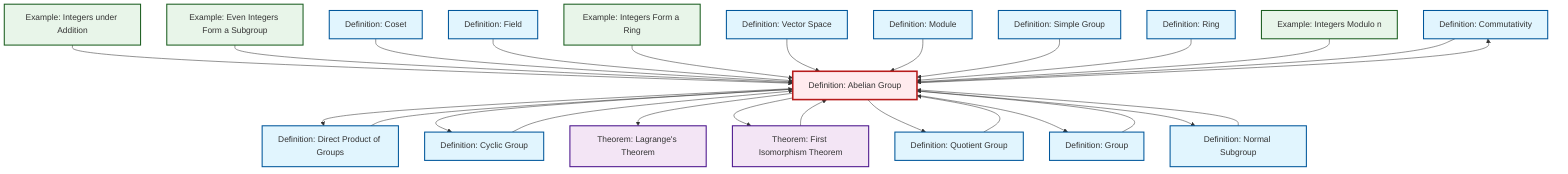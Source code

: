 graph TD
    classDef definition fill:#e1f5fe,stroke:#01579b,stroke-width:2px
    classDef theorem fill:#f3e5f5,stroke:#4a148c,stroke-width:2px
    classDef axiom fill:#fff3e0,stroke:#e65100,stroke-width:2px
    classDef example fill:#e8f5e9,stroke:#1b5e20,stroke-width:2px
    classDef current fill:#ffebee,stroke:#b71c1c,stroke-width:3px
    def-commutativity["Definition: Commutativity"]:::definition
    def-module["Definition: Module"]:::definition
    ex-integers-addition["Example: Integers under Addition"]:::example
    thm-lagrange["Theorem: Lagrange's Theorem"]:::theorem
    ex-quotient-integers-mod-n["Example: Integers Modulo n"]:::example
    def-cyclic-group["Definition: Cyclic Group"]:::definition
    def-group["Definition: Group"]:::definition
    def-quotient-group["Definition: Quotient Group"]:::definition
    def-field["Definition: Field"]:::definition
    def-abelian-group["Definition: Abelian Group"]:::definition
    def-coset["Definition: Coset"]:::definition
    thm-first-isomorphism["Theorem: First Isomorphism Theorem"]:::theorem
    def-ring["Definition: Ring"]:::definition
    def-direct-product["Definition: Direct Product of Groups"]:::definition
    def-vector-space["Definition: Vector Space"]:::definition
    ex-even-integers-subgroup["Example: Even Integers Form a Subgroup"]:::example
    def-simple-group["Definition: Simple Group"]:::definition
    ex-integers-ring["Example: Integers Form a Ring"]:::example
    def-normal-subgroup["Definition: Normal Subgroup"]:::definition
    def-abelian-group --> def-commutativity
    def-normal-subgroup --> def-abelian-group
    ex-integers-addition --> def-abelian-group
    ex-even-integers-subgroup --> def-abelian-group
    def-coset --> def-abelian-group
    def-abelian-group --> def-direct-product
    def-field --> def-abelian-group
    ex-integers-ring --> def-abelian-group
    def-vector-space --> def-abelian-group
    def-abelian-group --> def-cyclic-group
    def-abelian-group --> thm-lagrange
    def-cyclic-group --> def-abelian-group
    def-abelian-group --> thm-first-isomorphism
    def-module --> def-abelian-group
    def-group --> def-abelian-group
    def-simple-group --> def-abelian-group
    thm-first-isomorphism --> def-abelian-group
    def-ring --> def-abelian-group
    def-abelian-group --> def-quotient-group
    def-direct-product --> def-abelian-group
    ex-quotient-integers-mod-n --> def-abelian-group
    def-abelian-group --> def-group
    def-commutativity --> def-abelian-group
    def-abelian-group --> def-normal-subgroup
    def-quotient-group --> def-abelian-group
    class def-abelian-group current